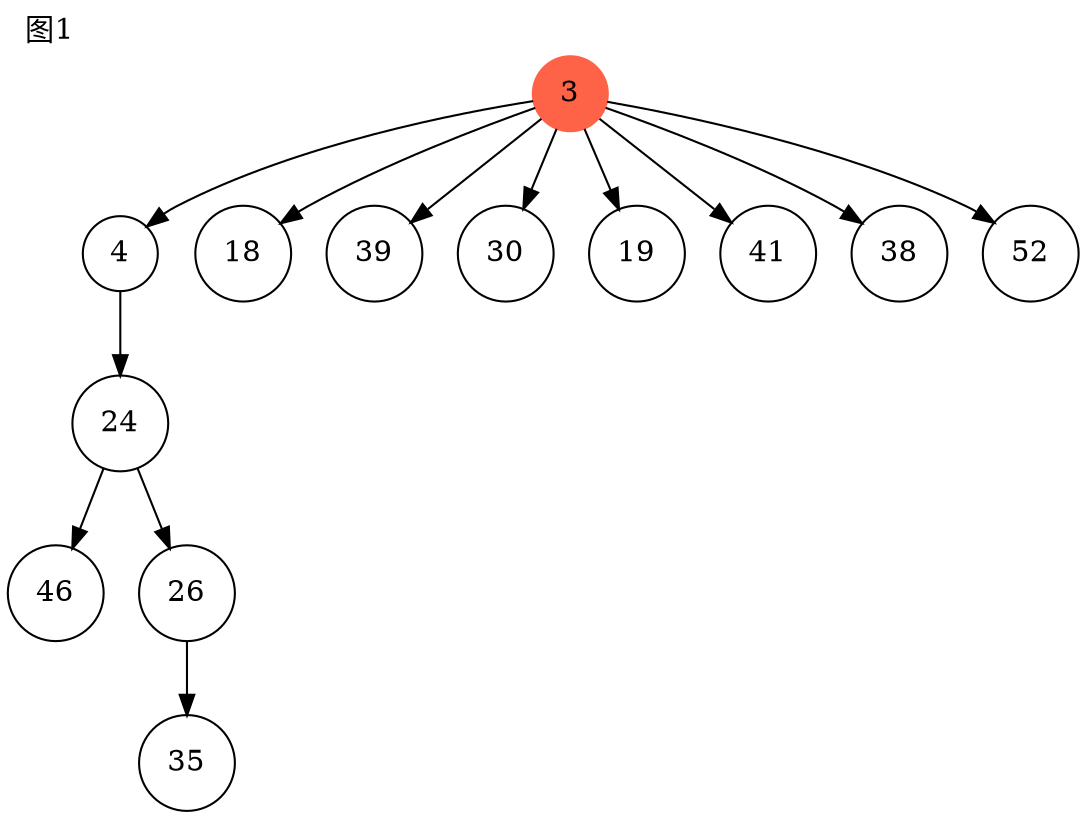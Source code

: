 digraph g{
node[shape=circle];
label="图1";
labeljust=l;
labelloc=t;
n39[label=3,style = filled,color="tomato"];
n40[label=4];
n39->n40;
n41[label=18];
n39->n41;
n42[label=39];
n39->n42;
n43[label=30];
n39->n43;
n44[label=19];
n39->n44;
n45[label=41];
n39->n45;
n46[label=38];
n39->n46;
n47[label=52];
n39->n47;
n48[label=24];
n40->n48;
n49[label=46];
n48->n49;
n50[label=26];
n48->n50;
n51[label=35];
n50->n51;
}
